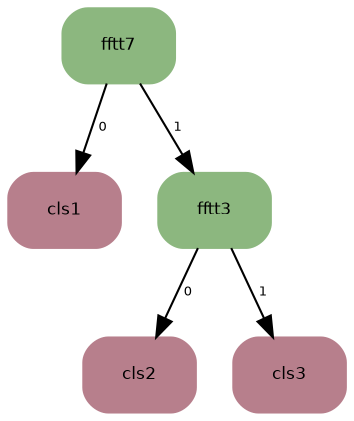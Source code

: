digraph Tree {
node [shape=box, style="filled, rounded", fontname="helvetica", fontsize="8"] ;
edge [fontname="helvetica", fontsize="6"] ;
0 [label=<fftt7>, color="#8CB77F", fillcolor="#8CB77F"] ;
1 [label=<cls1>, color="#B77F8C" fillcolor="#B77F8C"] ;
0 -> 1 [label=" 0 "] ;
2 [label=<fftt3>, color="#8CB77F", fillcolor="#8CB77F"] ;
0 -> 2 [label=" 1 "] ;
3 [label=<cls2>, color="#B77F8C" fillcolor="#B77F8C"] ;
2 -> 3 [label=" 0 "] ;
4 [label=<cls3>, color="#B77F8C" fillcolor="#B77F8C"] ;
2 -> 4 [label=" 1 "] ;
}
